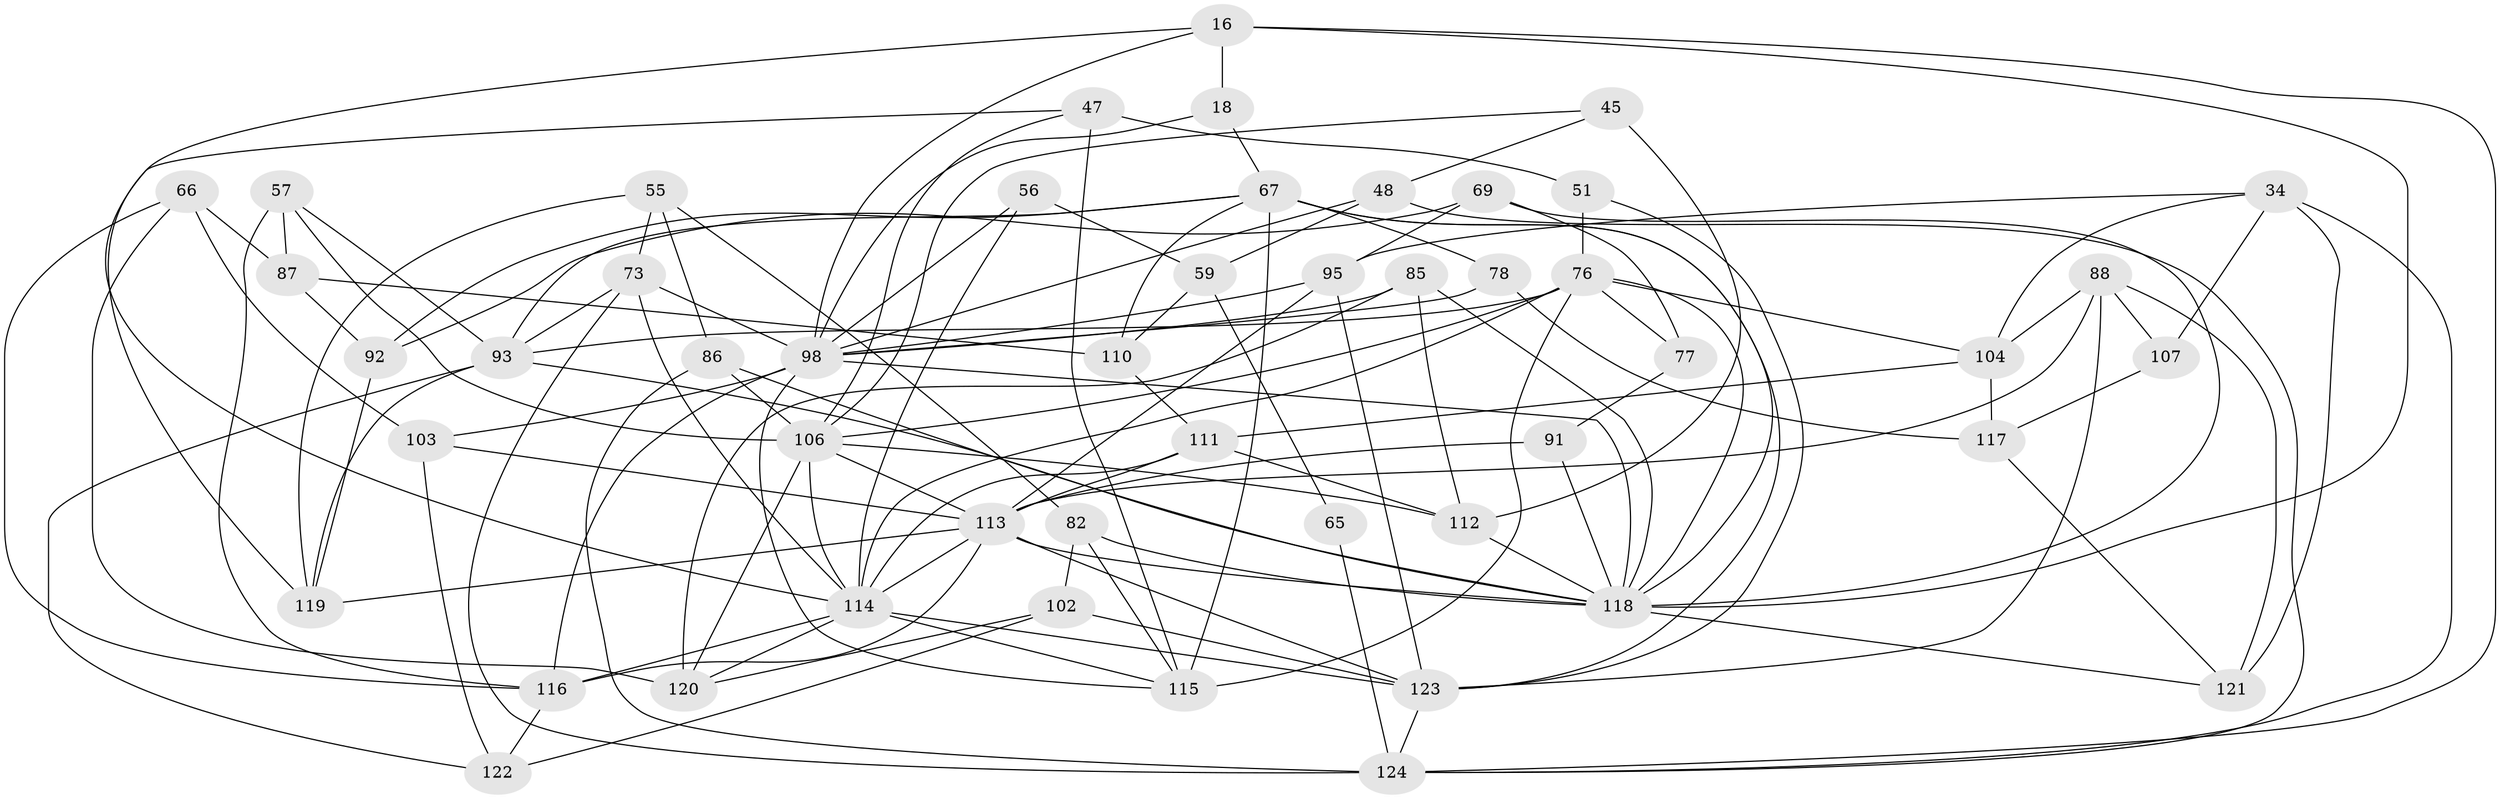// original degree distribution, {4: 1.0}
// Generated by graph-tools (version 1.1) at 2025/03/03/04/25 22:03:13]
// undirected, 49 vertices, 127 edges
graph export_dot {
graph [start="1"]
  node [color=gray90,style=filled];
  16 [super="+12"];
  18;
  34 [super="+2"];
  45;
  47 [super="+37"];
  48;
  51 [super="+7"];
  55;
  56;
  57 [super="+13"];
  59 [super="+42"];
  65;
  66;
  67 [super="+54+61"];
  69;
  73 [super="+39"];
  76 [super="+27+35"];
  77;
  78;
  82;
  85 [super="+62"];
  86;
  87;
  88 [super="+79"];
  91;
  92;
  93 [super="+90"];
  95 [super="+64"];
  98 [super="+20+32+52+94"];
  102;
  103;
  104 [super="+84"];
  106 [super="+31+41+74+58"];
  107;
  110;
  111 [super="+97+83"];
  112 [super="+14"];
  113 [super="+108+63+101+72+68"];
  114 [super="+89+46"];
  115 [super="+71"];
  116 [super="+4+105"];
  117;
  118 [super="+36+96+109"];
  119 [super="+75"];
  120 [super="+6+19"];
  121;
  122;
  123 [super="+99"];
  124 [super="+22+80"];
  16 -- 114;
  16 -- 18 [weight=2];
  16 -- 98;
  16 -- 124;
  16 -- 118;
  18 -- 98;
  18 -- 67;
  34 -- 107 [weight=2];
  34 -- 121;
  34 -- 95;
  34 -- 124;
  34 -- 104;
  45 -- 48;
  45 -- 112 [weight=2];
  45 -- 106;
  47 -- 119;
  47 -- 51 [weight=2];
  47 -- 106;
  47 -- 115 [weight=2];
  48 -- 59;
  48 -- 124;
  48 -- 98;
  51 -- 123;
  51 -- 76 [weight=3];
  55 -- 82;
  55 -- 86;
  55 -- 119;
  55 -- 73;
  56 -- 59 [weight=2];
  56 -- 114;
  56 -- 98;
  57 -- 87;
  57 -- 116 [weight=3];
  57 -- 93;
  57 -- 106;
  59 -- 110;
  59 -- 65 [weight=2];
  65 -- 124 [weight=2];
  66 -- 103;
  66 -- 87;
  66 -- 116;
  66 -- 120;
  67 -- 110;
  67 -- 123;
  67 -- 118 [weight=2];
  67 -- 92;
  67 -- 78;
  67 -- 115 [weight=2];
  67 -- 93;
  69 -- 92;
  69 -- 77;
  69 -- 95;
  69 -- 118;
  73 -- 93 [weight=2];
  73 -- 124;
  73 -- 98;
  73 -- 114;
  76 -- 104;
  76 -- 77 [weight=2];
  76 -- 115;
  76 -- 93 [weight=2];
  76 -- 118 [weight=3];
  76 -- 114;
  76 -- 106 [weight=3];
  77 -- 91;
  78 -- 117;
  78 -- 98 [weight=2];
  82 -- 102;
  82 -- 118;
  82 -- 115;
  85 -- 112;
  85 -- 120 [weight=2];
  85 -- 98 [weight=2];
  85 -- 118;
  86 -- 124;
  86 -- 106;
  86 -- 118;
  87 -- 92;
  87 -- 110;
  88 -- 107;
  88 -- 121;
  88 -- 123 [weight=2];
  88 -- 113;
  88 -- 104;
  91 -- 118 [weight=2];
  91 -- 113;
  92 -- 119;
  93 -- 119 [weight=2];
  93 -- 122;
  93 -- 118;
  95 -- 98 [weight=2];
  95 -- 123;
  95 -- 113;
  98 -- 115;
  98 -- 103;
  98 -- 116;
  98 -- 118 [weight=4];
  102 -- 122;
  102 -- 120;
  102 -- 123;
  103 -- 122;
  103 -- 113;
  104 -- 117;
  104 -- 111 [weight=2];
  106 -- 120 [weight=3];
  106 -- 112;
  106 -- 113 [weight=4];
  106 -- 114;
  107 -- 117;
  110 -- 111;
  111 -- 114 [weight=2];
  111 -- 113 [weight=2];
  111 -- 112;
  112 -- 118;
  113 -- 116 [weight=4];
  113 -- 118 [weight=3];
  113 -- 123;
  113 -- 119;
  113 -- 114;
  114 -- 116 [weight=2];
  114 -- 123 [weight=2];
  114 -- 120;
  114 -- 115;
  116 -- 122;
  117 -- 121;
  118 -- 121;
  123 -- 124;
}

